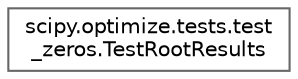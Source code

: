 digraph "Graphical Class Hierarchy"
{
 // LATEX_PDF_SIZE
  bgcolor="transparent";
  edge [fontname=Helvetica,fontsize=10,labelfontname=Helvetica,labelfontsize=10];
  node [fontname=Helvetica,fontsize=10,shape=box,height=0.2,width=0.4];
  rankdir="LR";
  Node0 [id="Node000000",label="scipy.optimize.tests.test\l_zeros.TestRootResults",height=0.2,width=0.4,color="grey40", fillcolor="white", style="filled",URL="$db/d7d/classscipy_1_1optimize_1_1tests_1_1test__zeros_1_1TestRootResults.html",tooltip=" "];
}
